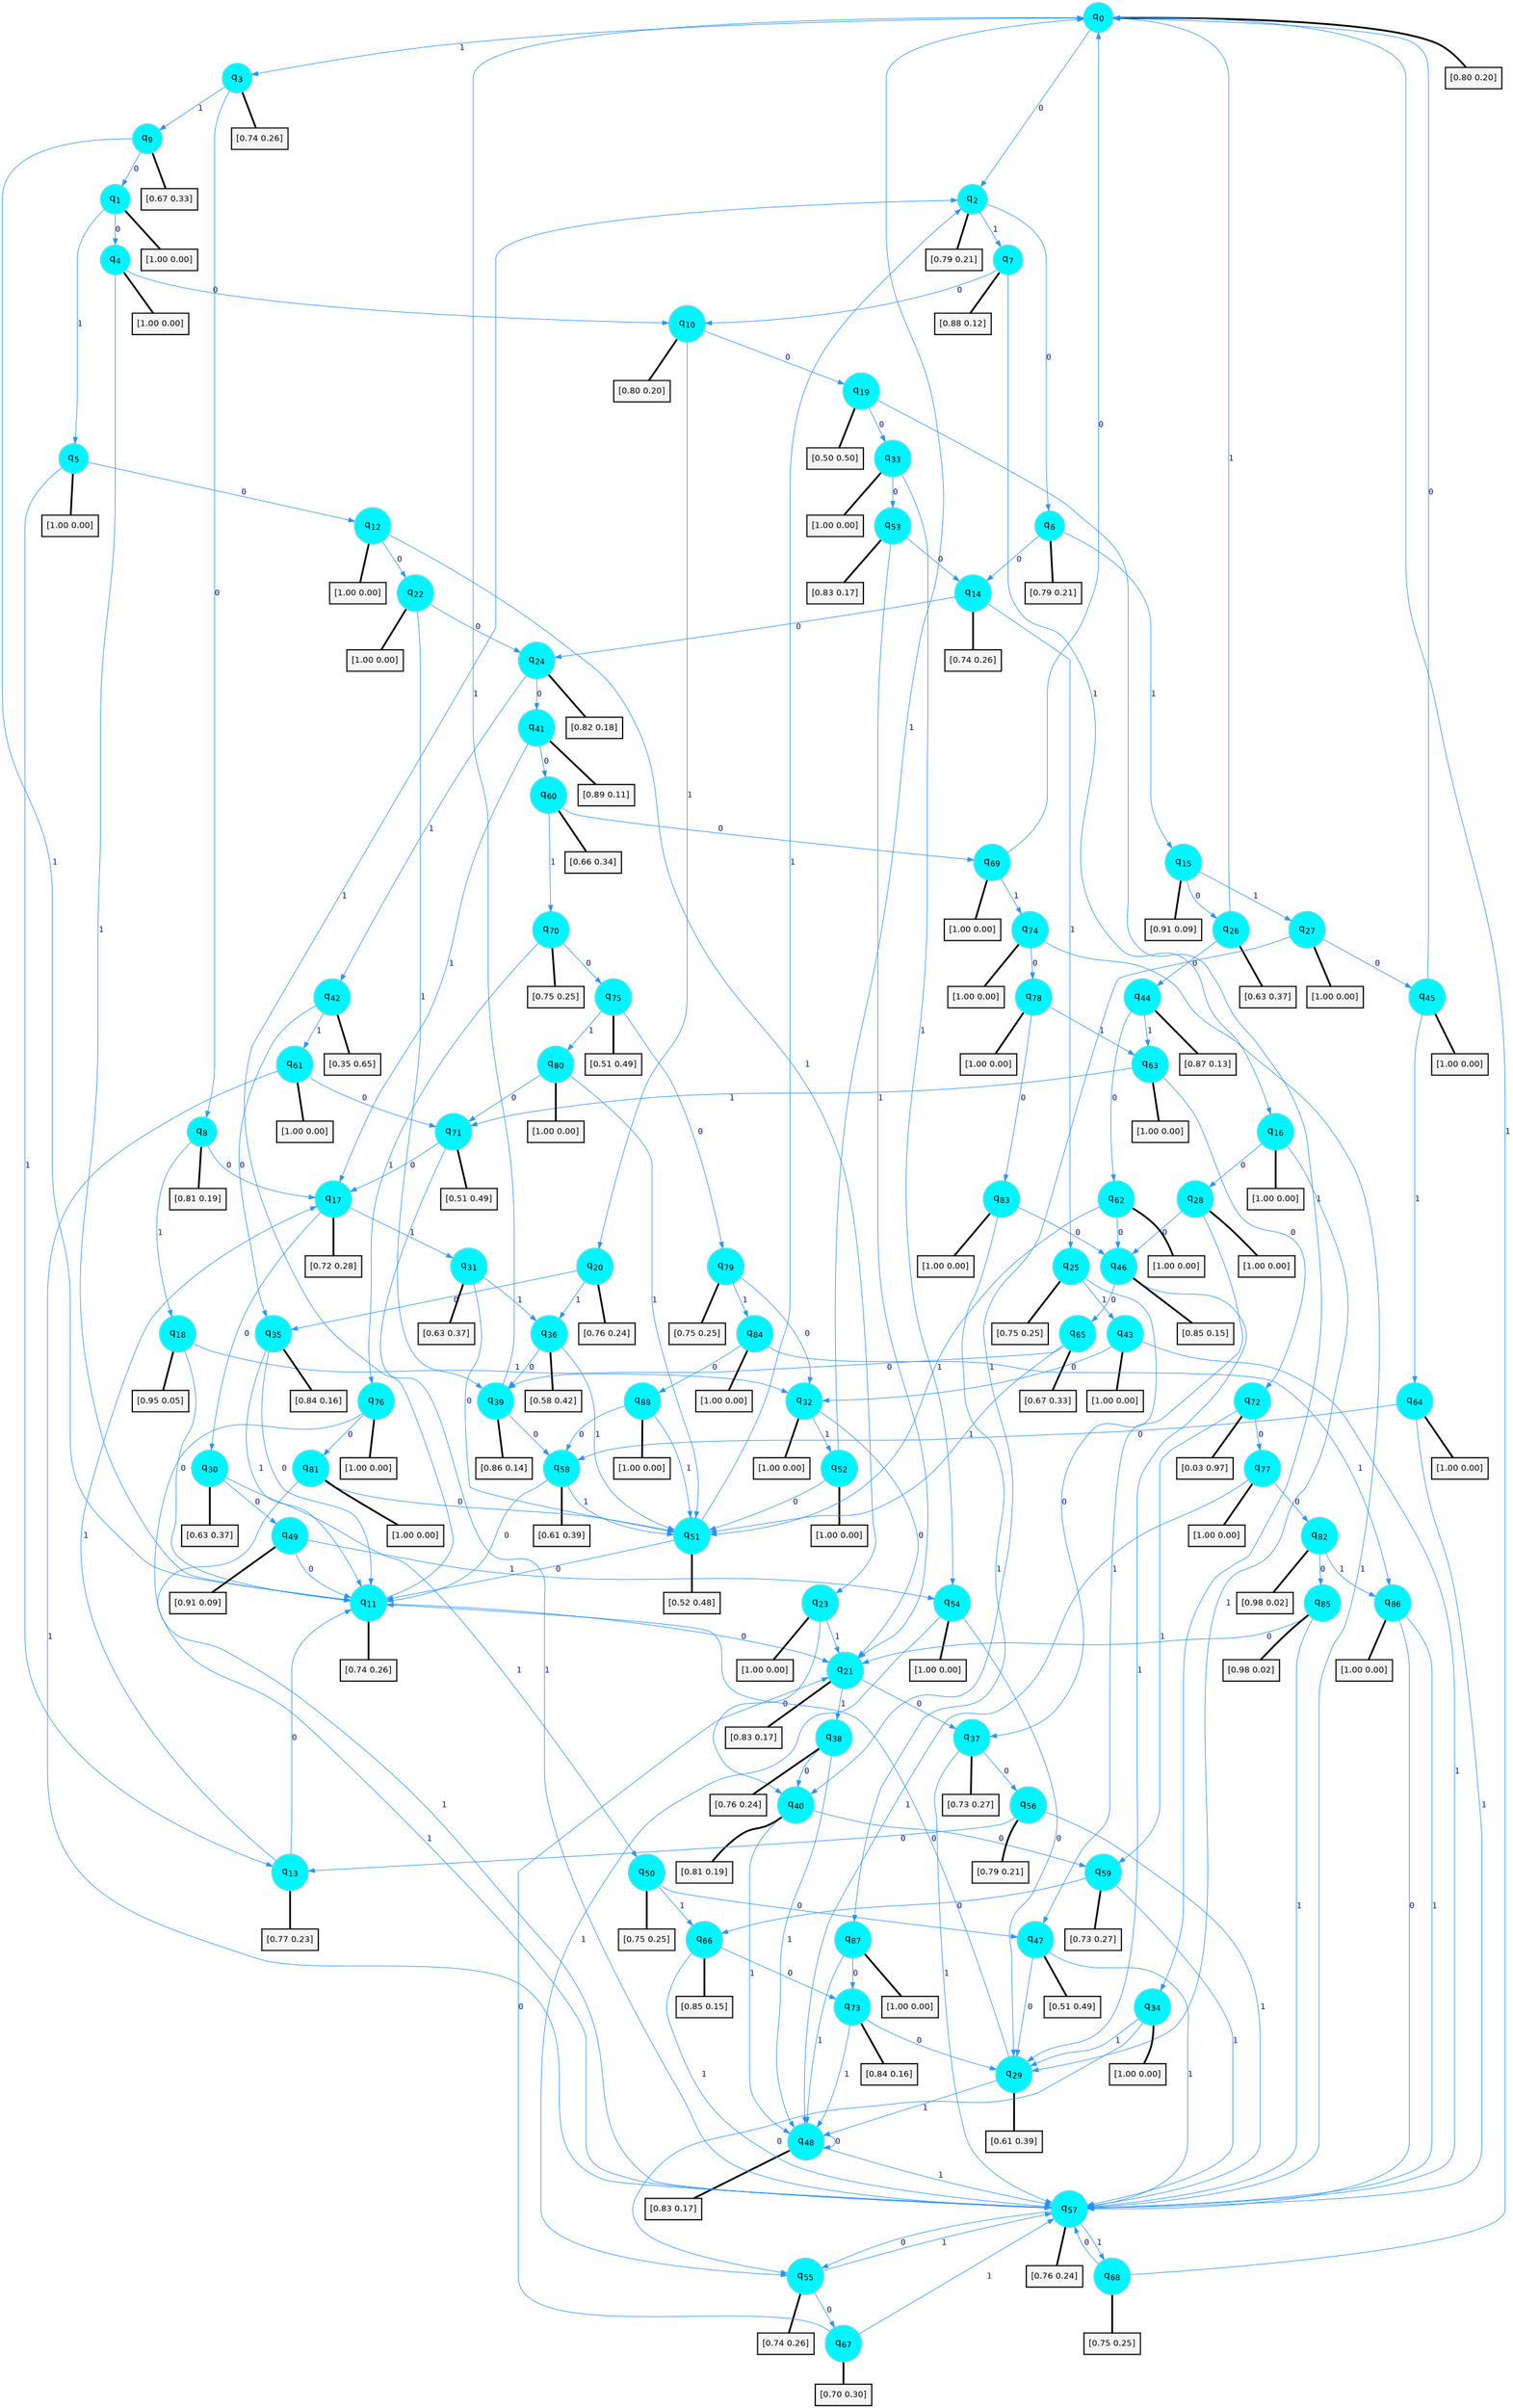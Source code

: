 digraph G {
graph [
bgcolor=transparent, dpi=300, rankdir=TD, size="40,25"];
node [
color=gray, fillcolor=turquoise1, fontcolor=black, fontname=Helvetica, fontsize=16, fontweight=bold, shape=circle, style=filled];
edge [
arrowsize=1, color=dodgerblue1, fontcolor=midnightblue, fontname=courier, fontweight=bold, penwidth=1, style=solid, weight=20];
0[label=<q<SUB>0</SUB>>];
1[label=<q<SUB>1</SUB>>];
2[label=<q<SUB>2</SUB>>];
3[label=<q<SUB>3</SUB>>];
4[label=<q<SUB>4</SUB>>];
5[label=<q<SUB>5</SUB>>];
6[label=<q<SUB>6</SUB>>];
7[label=<q<SUB>7</SUB>>];
8[label=<q<SUB>8</SUB>>];
9[label=<q<SUB>9</SUB>>];
10[label=<q<SUB>10</SUB>>];
11[label=<q<SUB>11</SUB>>];
12[label=<q<SUB>12</SUB>>];
13[label=<q<SUB>13</SUB>>];
14[label=<q<SUB>14</SUB>>];
15[label=<q<SUB>15</SUB>>];
16[label=<q<SUB>16</SUB>>];
17[label=<q<SUB>17</SUB>>];
18[label=<q<SUB>18</SUB>>];
19[label=<q<SUB>19</SUB>>];
20[label=<q<SUB>20</SUB>>];
21[label=<q<SUB>21</SUB>>];
22[label=<q<SUB>22</SUB>>];
23[label=<q<SUB>23</SUB>>];
24[label=<q<SUB>24</SUB>>];
25[label=<q<SUB>25</SUB>>];
26[label=<q<SUB>26</SUB>>];
27[label=<q<SUB>27</SUB>>];
28[label=<q<SUB>28</SUB>>];
29[label=<q<SUB>29</SUB>>];
30[label=<q<SUB>30</SUB>>];
31[label=<q<SUB>31</SUB>>];
32[label=<q<SUB>32</SUB>>];
33[label=<q<SUB>33</SUB>>];
34[label=<q<SUB>34</SUB>>];
35[label=<q<SUB>35</SUB>>];
36[label=<q<SUB>36</SUB>>];
37[label=<q<SUB>37</SUB>>];
38[label=<q<SUB>38</SUB>>];
39[label=<q<SUB>39</SUB>>];
40[label=<q<SUB>40</SUB>>];
41[label=<q<SUB>41</SUB>>];
42[label=<q<SUB>42</SUB>>];
43[label=<q<SUB>43</SUB>>];
44[label=<q<SUB>44</SUB>>];
45[label=<q<SUB>45</SUB>>];
46[label=<q<SUB>46</SUB>>];
47[label=<q<SUB>47</SUB>>];
48[label=<q<SUB>48</SUB>>];
49[label=<q<SUB>49</SUB>>];
50[label=<q<SUB>50</SUB>>];
51[label=<q<SUB>51</SUB>>];
52[label=<q<SUB>52</SUB>>];
53[label=<q<SUB>53</SUB>>];
54[label=<q<SUB>54</SUB>>];
55[label=<q<SUB>55</SUB>>];
56[label=<q<SUB>56</SUB>>];
57[label=<q<SUB>57</SUB>>];
58[label=<q<SUB>58</SUB>>];
59[label=<q<SUB>59</SUB>>];
60[label=<q<SUB>60</SUB>>];
61[label=<q<SUB>61</SUB>>];
62[label=<q<SUB>62</SUB>>];
63[label=<q<SUB>63</SUB>>];
64[label=<q<SUB>64</SUB>>];
65[label=<q<SUB>65</SUB>>];
66[label=<q<SUB>66</SUB>>];
67[label=<q<SUB>67</SUB>>];
68[label=<q<SUB>68</SUB>>];
69[label=<q<SUB>69</SUB>>];
70[label=<q<SUB>70</SUB>>];
71[label=<q<SUB>71</SUB>>];
72[label=<q<SUB>72</SUB>>];
73[label=<q<SUB>73</SUB>>];
74[label=<q<SUB>74</SUB>>];
75[label=<q<SUB>75</SUB>>];
76[label=<q<SUB>76</SUB>>];
77[label=<q<SUB>77</SUB>>];
78[label=<q<SUB>78</SUB>>];
79[label=<q<SUB>79</SUB>>];
80[label=<q<SUB>80</SUB>>];
81[label=<q<SUB>81</SUB>>];
82[label=<q<SUB>82</SUB>>];
83[label=<q<SUB>83</SUB>>];
84[label=<q<SUB>84</SUB>>];
85[label=<q<SUB>85</SUB>>];
86[label=<q<SUB>86</SUB>>];
87[label=<q<SUB>87</SUB>>];
88[label=<q<SUB>88</SUB>>];
89[label="[0.80 0.20]", shape=box,fontcolor=black, fontname=Helvetica, fontsize=14, penwidth=2, fillcolor=whitesmoke,color=black];
90[label="[1.00 0.00]", shape=box,fontcolor=black, fontname=Helvetica, fontsize=14, penwidth=2, fillcolor=whitesmoke,color=black];
91[label="[0.79 0.21]", shape=box,fontcolor=black, fontname=Helvetica, fontsize=14, penwidth=2, fillcolor=whitesmoke,color=black];
92[label="[0.74 0.26]", shape=box,fontcolor=black, fontname=Helvetica, fontsize=14, penwidth=2, fillcolor=whitesmoke,color=black];
93[label="[1.00 0.00]", shape=box,fontcolor=black, fontname=Helvetica, fontsize=14, penwidth=2, fillcolor=whitesmoke,color=black];
94[label="[1.00 0.00]", shape=box,fontcolor=black, fontname=Helvetica, fontsize=14, penwidth=2, fillcolor=whitesmoke,color=black];
95[label="[0.79 0.21]", shape=box,fontcolor=black, fontname=Helvetica, fontsize=14, penwidth=2, fillcolor=whitesmoke,color=black];
96[label="[0.88 0.12]", shape=box,fontcolor=black, fontname=Helvetica, fontsize=14, penwidth=2, fillcolor=whitesmoke,color=black];
97[label="[0.81 0.19]", shape=box,fontcolor=black, fontname=Helvetica, fontsize=14, penwidth=2, fillcolor=whitesmoke,color=black];
98[label="[0.67 0.33]", shape=box,fontcolor=black, fontname=Helvetica, fontsize=14, penwidth=2, fillcolor=whitesmoke,color=black];
99[label="[0.80 0.20]", shape=box,fontcolor=black, fontname=Helvetica, fontsize=14, penwidth=2, fillcolor=whitesmoke,color=black];
100[label="[0.74 0.26]", shape=box,fontcolor=black, fontname=Helvetica, fontsize=14, penwidth=2, fillcolor=whitesmoke,color=black];
101[label="[1.00 0.00]", shape=box,fontcolor=black, fontname=Helvetica, fontsize=14, penwidth=2, fillcolor=whitesmoke,color=black];
102[label="[0.77 0.23]", shape=box,fontcolor=black, fontname=Helvetica, fontsize=14, penwidth=2, fillcolor=whitesmoke,color=black];
103[label="[0.74 0.26]", shape=box,fontcolor=black, fontname=Helvetica, fontsize=14, penwidth=2, fillcolor=whitesmoke,color=black];
104[label="[0.91 0.09]", shape=box,fontcolor=black, fontname=Helvetica, fontsize=14, penwidth=2, fillcolor=whitesmoke,color=black];
105[label="[1.00 0.00]", shape=box,fontcolor=black, fontname=Helvetica, fontsize=14, penwidth=2, fillcolor=whitesmoke,color=black];
106[label="[0.72 0.28]", shape=box,fontcolor=black, fontname=Helvetica, fontsize=14, penwidth=2, fillcolor=whitesmoke,color=black];
107[label="[0.95 0.05]", shape=box,fontcolor=black, fontname=Helvetica, fontsize=14, penwidth=2, fillcolor=whitesmoke,color=black];
108[label="[0.50 0.50]", shape=box,fontcolor=black, fontname=Helvetica, fontsize=14, penwidth=2, fillcolor=whitesmoke,color=black];
109[label="[0.76 0.24]", shape=box,fontcolor=black, fontname=Helvetica, fontsize=14, penwidth=2, fillcolor=whitesmoke,color=black];
110[label="[0.83 0.17]", shape=box,fontcolor=black, fontname=Helvetica, fontsize=14, penwidth=2, fillcolor=whitesmoke,color=black];
111[label="[1.00 0.00]", shape=box,fontcolor=black, fontname=Helvetica, fontsize=14, penwidth=2, fillcolor=whitesmoke,color=black];
112[label="[1.00 0.00]", shape=box,fontcolor=black, fontname=Helvetica, fontsize=14, penwidth=2, fillcolor=whitesmoke,color=black];
113[label="[0.82 0.18]", shape=box,fontcolor=black, fontname=Helvetica, fontsize=14, penwidth=2, fillcolor=whitesmoke,color=black];
114[label="[0.75 0.25]", shape=box,fontcolor=black, fontname=Helvetica, fontsize=14, penwidth=2, fillcolor=whitesmoke,color=black];
115[label="[0.63 0.37]", shape=box,fontcolor=black, fontname=Helvetica, fontsize=14, penwidth=2, fillcolor=whitesmoke,color=black];
116[label="[1.00 0.00]", shape=box,fontcolor=black, fontname=Helvetica, fontsize=14, penwidth=2, fillcolor=whitesmoke,color=black];
117[label="[1.00 0.00]", shape=box,fontcolor=black, fontname=Helvetica, fontsize=14, penwidth=2, fillcolor=whitesmoke,color=black];
118[label="[0.61 0.39]", shape=box,fontcolor=black, fontname=Helvetica, fontsize=14, penwidth=2, fillcolor=whitesmoke,color=black];
119[label="[0.63 0.37]", shape=box,fontcolor=black, fontname=Helvetica, fontsize=14, penwidth=2, fillcolor=whitesmoke,color=black];
120[label="[0.63 0.37]", shape=box,fontcolor=black, fontname=Helvetica, fontsize=14, penwidth=2, fillcolor=whitesmoke,color=black];
121[label="[1.00 0.00]", shape=box,fontcolor=black, fontname=Helvetica, fontsize=14, penwidth=2, fillcolor=whitesmoke,color=black];
122[label="[1.00 0.00]", shape=box,fontcolor=black, fontname=Helvetica, fontsize=14, penwidth=2, fillcolor=whitesmoke,color=black];
123[label="[1.00 0.00]", shape=box,fontcolor=black, fontname=Helvetica, fontsize=14, penwidth=2, fillcolor=whitesmoke,color=black];
124[label="[0.84 0.16]", shape=box,fontcolor=black, fontname=Helvetica, fontsize=14, penwidth=2, fillcolor=whitesmoke,color=black];
125[label="[0.58 0.42]", shape=box,fontcolor=black, fontname=Helvetica, fontsize=14, penwidth=2, fillcolor=whitesmoke,color=black];
126[label="[0.73 0.27]", shape=box,fontcolor=black, fontname=Helvetica, fontsize=14, penwidth=2, fillcolor=whitesmoke,color=black];
127[label="[0.76 0.24]", shape=box,fontcolor=black, fontname=Helvetica, fontsize=14, penwidth=2, fillcolor=whitesmoke,color=black];
128[label="[0.86 0.14]", shape=box,fontcolor=black, fontname=Helvetica, fontsize=14, penwidth=2, fillcolor=whitesmoke,color=black];
129[label="[0.81 0.19]", shape=box,fontcolor=black, fontname=Helvetica, fontsize=14, penwidth=2, fillcolor=whitesmoke,color=black];
130[label="[0.89 0.11]", shape=box,fontcolor=black, fontname=Helvetica, fontsize=14, penwidth=2, fillcolor=whitesmoke,color=black];
131[label="[0.35 0.65]", shape=box,fontcolor=black, fontname=Helvetica, fontsize=14, penwidth=2, fillcolor=whitesmoke,color=black];
132[label="[1.00 0.00]", shape=box,fontcolor=black, fontname=Helvetica, fontsize=14, penwidth=2, fillcolor=whitesmoke,color=black];
133[label="[0.87 0.13]", shape=box,fontcolor=black, fontname=Helvetica, fontsize=14, penwidth=2, fillcolor=whitesmoke,color=black];
134[label="[1.00 0.00]", shape=box,fontcolor=black, fontname=Helvetica, fontsize=14, penwidth=2, fillcolor=whitesmoke,color=black];
135[label="[0.85 0.15]", shape=box,fontcolor=black, fontname=Helvetica, fontsize=14, penwidth=2, fillcolor=whitesmoke,color=black];
136[label="[0.51 0.49]", shape=box,fontcolor=black, fontname=Helvetica, fontsize=14, penwidth=2, fillcolor=whitesmoke,color=black];
137[label="[0.83 0.17]", shape=box,fontcolor=black, fontname=Helvetica, fontsize=14, penwidth=2, fillcolor=whitesmoke,color=black];
138[label="[0.91 0.09]", shape=box,fontcolor=black, fontname=Helvetica, fontsize=14, penwidth=2, fillcolor=whitesmoke,color=black];
139[label="[0.75 0.25]", shape=box,fontcolor=black, fontname=Helvetica, fontsize=14, penwidth=2, fillcolor=whitesmoke,color=black];
140[label="[0.52 0.48]", shape=box,fontcolor=black, fontname=Helvetica, fontsize=14, penwidth=2, fillcolor=whitesmoke,color=black];
141[label="[1.00 0.00]", shape=box,fontcolor=black, fontname=Helvetica, fontsize=14, penwidth=2, fillcolor=whitesmoke,color=black];
142[label="[0.83 0.17]", shape=box,fontcolor=black, fontname=Helvetica, fontsize=14, penwidth=2, fillcolor=whitesmoke,color=black];
143[label="[1.00 0.00]", shape=box,fontcolor=black, fontname=Helvetica, fontsize=14, penwidth=2, fillcolor=whitesmoke,color=black];
144[label="[0.74 0.26]", shape=box,fontcolor=black, fontname=Helvetica, fontsize=14, penwidth=2, fillcolor=whitesmoke,color=black];
145[label="[0.79 0.21]", shape=box,fontcolor=black, fontname=Helvetica, fontsize=14, penwidth=2, fillcolor=whitesmoke,color=black];
146[label="[0.76 0.24]", shape=box,fontcolor=black, fontname=Helvetica, fontsize=14, penwidth=2, fillcolor=whitesmoke,color=black];
147[label="[0.61 0.39]", shape=box,fontcolor=black, fontname=Helvetica, fontsize=14, penwidth=2, fillcolor=whitesmoke,color=black];
148[label="[0.73 0.27]", shape=box,fontcolor=black, fontname=Helvetica, fontsize=14, penwidth=2, fillcolor=whitesmoke,color=black];
149[label="[0.66 0.34]", shape=box,fontcolor=black, fontname=Helvetica, fontsize=14, penwidth=2, fillcolor=whitesmoke,color=black];
150[label="[1.00 0.00]", shape=box,fontcolor=black, fontname=Helvetica, fontsize=14, penwidth=2, fillcolor=whitesmoke,color=black];
151[label="[1.00 0.00]", shape=box,fontcolor=black, fontname=Helvetica, fontsize=14, penwidth=2, fillcolor=whitesmoke,color=black];
152[label="[1.00 0.00]", shape=box,fontcolor=black, fontname=Helvetica, fontsize=14, penwidth=2, fillcolor=whitesmoke,color=black];
153[label="[1.00 0.00]", shape=box,fontcolor=black, fontname=Helvetica, fontsize=14, penwidth=2, fillcolor=whitesmoke,color=black];
154[label="[0.67 0.33]", shape=box,fontcolor=black, fontname=Helvetica, fontsize=14, penwidth=2, fillcolor=whitesmoke,color=black];
155[label="[0.85 0.15]", shape=box,fontcolor=black, fontname=Helvetica, fontsize=14, penwidth=2, fillcolor=whitesmoke,color=black];
156[label="[0.70 0.30]", shape=box,fontcolor=black, fontname=Helvetica, fontsize=14, penwidth=2, fillcolor=whitesmoke,color=black];
157[label="[0.75 0.25]", shape=box,fontcolor=black, fontname=Helvetica, fontsize=14, penwidth=2, fillcolor=whitesmoke,color=black];
158[label="[1.00 0.00]", shape=box,fontcolor=black, fontname=Helvetica, fontsize=14, penwidth=2, fillcolor=whitesmoke,color=black];
159[label="[0.75 0.25]", shape=box,fontcolor=black, fontname=Helvetica, fontsize=14, penwidth=2, fillcolor=whitesmoke,color=black];
160[label="[0.51 0.49]", shape=box,fontcolor=black, fontname=Helvetica, fontsize=14, penwidth=2, fillcolor=whitesmoke,color=black];
161[label="[0.03 0.97]", shape=box,fontcolor=black, fontname=Helvetica, fontsize=14, penwidth=2, fillcolor=whitesmoke,color=black];
162[label="[0.84 0.16]", shape=box,fontcolor=black, fontname=Helvetica, fontsize=14, penwidth=2, fillcolor=whitesmoke,color=black];
163[label="[1.00 0.00]", shape=box,fontcolor=black, fontname=Helvetica, fontsize=14, penwidth=2, fillcolor=whitesmoke,color=black];
164[label="[0.51 0.49]", shape=box,fontcolor=black, fontname=Helvetica, fontsize=14, penwidth=2, fillcolor=whitesmoke,color=black];
165[label="[1.00 0.00]", shape=box,fontcolor=black, fontname=Helvetica, fontsize=14, penwidth=2, fillcolor=whitesmoke,color=black];
166[label="[1.00 0.00]", shape=box,fontcolor=black, fontname=Helvetica, fontsize=14, penwidth=2, fillcolor=whitesmoke,color=black];
167[label="[1.00 0.00]", shape=box,fontcolor=black, fontname=Helvetica, fontsize=14, penwidth=2, fillcolor=whitesmoke,color=black];
168[label="[0.75 0.25]", shape=box,fontcolor=black, fontname=Helvetica, fontsize=14, penwidth=2, fillcolor=whitesmoke,color=black];
169[label="[1.00 0.00]", shape=box,fontcolor=black, fontname=Helvetica, fontsize=14, penwidth=2, fillcolor=whitesmoke,color=black];
170[label="[1.00 0.00]", shape=box,fontcolor=black, fontname=Helvetica, fontsize=14, penwidth=2, fillcolor=whitesmoke,color=black];
171[label="[0.98 0.02]", shape=box,fontcolor=black, fontname=Helvetica, fontsize=14, penwidth=2, fillcolor=whitesmoke,color=black];
172[label="[1.00 0.00]", shape=box,fontcolor=black, fontname=Helvetica, fontsize=14, penwidth=2, fillcolor=whitesmoke,color=black];
173[label="[1.00 0.00]", shape=box,fontcolor=black, fontname=Helvetica, fontsize=14, penwidth=2, fillcolor=whitesmoke,color=black];
174[label="[0.98 0.02]", shape=box,fontcolor=black, fontname=Helvetica, fontsize=14, penwidth=2, fillcolor=whitesmoke,color=black];
175[label="[1.00 0.00]", shape=box,fontcolor=black, fontname=Helvetica, fontsize=14, penwidth=2, fillcolor=whitesmoke,color=black];
176[label="[1.00 0.00]", shape=box,fontcolor=black, fontname=Helvetica, fontsize=14, penwidth=2, fillcolor=whitesmoke,color=black];
177[label="[1.00 0.00]", shape=box,fontcolor=black, fontname=Helvetica, fontsize=14, penwidth=2, fillcolor=whitesmoke,color=black];
0->2 [label=0];
0->3 [label=1];
0->89 [arrowhead=none, penwidth=3,color=black];
1->4 [label=0];
1->5 [label=1];
1->90 [arrowhead=none, penwidth=3,color=black];
2->6 [label=0];
2->7 [label=1];
2->91 [arrowhead=none, penwidth=3,color=black];
3->8 [label=0];
3->9 [label=1];
3->92 [arrowhead=none, penwidth=3,color=black];
4->10 [label=0];
4->11 [label=1];
4->93 [arrowhead=none, penwidth=3,color=black];
5->12 [label=0];
5->13 [label=1];
5->94 [arrowhead=none, penwidth=3,color=black];
6->14 [label=0];
6->15 [label=1];
6->95 [arrowhead=none, penwidth=3,color=black];
7->10 [label=0];
7->16 [label=1];
7->96 [arrowhead=none, penwidth=3,color=black];
8->17 [label=0];
8->18 [label=1];
8->97 [arrowhead=none, penwidth=3,color=black];
9->1 [label=0];
9->11 [label=1];
9->98 [arrowhead=none, penwidth=3,color=black];
10->19 [label=0];
10->20 [label=1];
10->99 [arrowhead=none, penwidth=3,color=black];
11->21 [label=0];
11->2 [label=1];
11->100 [arrowhead=none, penwidth=3,color=black];
12->22 [label=0];
12->23 [label=1];
12->101 [arrowhead=none, penwidth=3,color=black];
13->11 [label=0];
13->17 [label=1];
13->102 [arrowhead=none, penwidth=3,color=black];
14->24 [label=0];
14->25 [label=1];
14->103 [arrowhead=none, penwidth=3,color=black];
15->26 [label=0];
15->27 [label=1];
15->104 [arrowhead=none, penwidth=3,color=black];
16->28 [label=0];
16->29 [label=1];
16->105 [arrowhead=none, penwidth=3,color=black];
17->30 [label=0];
17->31 [label=1];
17->106 [arrowhead=none, penwidth=3,color=black];
18->11 [label=0];
18->32 [label=1];
18->107 [arrowhead=none, penwidth=3,color=black];
19->33 [label=0];
19->34 [label=1];
19->108 [arrowhead=none, penwidth=3,color=black];
20->35 [label=0];
20->36 [label=1];
20->109 [arrowhead=none, penwidth=3,color=black];
21->37 [label=0];
21->38 [label=1];
21->110 [arrowhead=none, penwidth=3,color=black];
22->24 [label=0];
22->39 [label=1];
22->111 [arrowhead=none, penwidth=3,color=black];
23->40 [label=0];
23->21 [label=1];
23->112 [arrowhead=none, penwidth=3,color=black];
24->41 [label=0];
24->42 [label=1];
24->113 [arrowhead=none, penwidth=3,color=black];
25->37 [label=0];
25->43 [label=1];
25->114 [arrowhead=none, penwidth=3,color=black];
26->44 [label=0];
26->0 [label=1];
26->115 [arrowhead=none, penwidth=3,color=black];
27->45 [label=0];
27->40 [label=1];
27->116 [arrowhead=none, penwidth=3,color=black];
28->46 [label=0];
28->47 [label=1];
28->117 [arrowhead=none, penwidth=3,color=black];
29->11 [label=0];
29->48 [label=1];
29->118 [arrowhead=none, penwidth=3,color=black];
30->49 [label=0];
30->50 [label=1];
30->119 [arrowhead=none, penwidth=3,color=black];
31->51 [label=0];
31->36 [label=1];
31->120 [arrowhead=none, penwidth=3,color=black];
32->21 [label=0];
32->52 [label=1];
32->121 [arrowhead=none, penwidth=3,color=black];
33->53 [label=0];
33->54 [label=1];
33->122 [arrowhead=none, penwidth=3,color=black];
34->55 [label=0];
34->29 [label=1];
34->123 [arrowhead=none, penwidth=3,color=black];
35->11 [label=0];
35->11 [label=1];
35->124 [arrowhead=none, penwidth=3,color=black];
36->39 [label=0];
36->51 [label=1];
36->125 [arrowhead=none, penwidth=3,color=black];
37->56 [label=0];
37->57 [label=1];
37->126 [arrowhead=none, penwidth=3,color=black];
38->40 [label=0];
38->48 [label=1];
38->127 [arrowhead=none, penwidth=3,color=black];
39->58 [label=0];
39->0 [label=1];
39->128 [arrowhead=none, penwidth=3,color=black];
40->59 [label=0];
40->48 [label=1];
40->129 [arrowhead=none, penwidth=3,color=black];
41->60 [label=0];
41->17 [label=1];
41->130 [arrowhead=none, penwidth=3,color=black];
42->35 [label=0];
42->61 [label=1];
42->131 [arrowhead=none, penwidth=3,color=black];
43->32 [label=0];
43->57 [label=1];
43->132 [arrowhead=none, penwidth=3,color=black];
44->62 [label=0];
44->63 [label=1];
44->133 [arrowhead=none, penwidth=3,color=black];
45->0 [label=0];
45->64 [label=1];
45->134 [arrowhead=none, penwidth=3,color=black];
46->65 [label=0];
46->29 [label=1];
46->135 [arrowhead=none, penwidth=3,color=black];
47->29 [label=0];
47->57 [label=1];
47->136 [arrowhead=none, penwidth=3,color=black];
48->48 [label=0];
48->57 [label=1];
48->137 [arrowhead=none, penwidth=3,color=black];
49->11 [label=0];
49->54 [label=1];
49->138 [arrowhead=none, penwidth=3,color=black];
50->47 [label=0];
50->66 [label=1];
50->139 [arrowhead=none, penwidth=3,color=black];
51->11 [label=0];
51->2 [label=1];
51->140 [arrowhead=none, penwidth=3,color=black];
52->51 [label=0];
52->0 [label=1];
52->141 [arrowhead=none, penwidth=3,color=black];
53->14 [label=0];
53->21 [label=1];
53->142 [arrowhead=none, penwidth=3,color=black];
54->29 [label=0];
54->55 [label=1];
54->143 [arrowhead=none, penwidth=3,color=black];
55->67 [label=0];
55->57 [label=1];
55->144 [arrowhead=none, penwidth=3,color=black];
56->13 [label=0];
56->57 [label=1];
56->145 [arrowhead=none, penwidth=3,color=black];
57->55 [label=0];
57->68 [label=1];
57->146 [arrowhead=none, penwidth=3,color=black];
58->11 [label=0];
58->51 [label=1];
58->147 [arrowhead=none, penwidth=3,color=black];
59->66 [label=0];
59->57 [label=1];
59->148 [arrowhead=none, penwidth=3,color=black];
60->69 [label=0];
60->70 [label=1];
60->149 [arrowhead=none, penwidth=3,color=black];
61->71 [label=0];
61->57 [label=1];
61->150 [arrowhead=none, penwidth=3,color=black];
62->46 [label=0];
62->51 [label=1];
62->151 [arrowhead=none, penwidth=3,color=black];
63->72 [label=0];
63->71 [label=1];
63->152 [arrowhead=none, penwidth=3,color=black];
64->58 [label=0];
64->57 [label=1];
64->153 [arrowhead=none, penwidth=3,color=black];
65->39 [label=0];
65->51 [label=1];
65->154 [arrowhead=none, penwidth=3,color=black];
66->73 [label=0];
66->57 [label=1];
66->155 [arrowhead=none, penwidth=3,color=black];
67->21 [label=0];
67->57 [label=1];
67->156 [arrowhead=none, penwidth=3,color=black];
68->57 [label=0];
68->0 [label=1];
68->157 [arrowhead=none, penwidth=3,color=black];
69->0 [label=0];
69->74 [label=1];
69->158 [arrowhead=none, penwidth=3,color=black];
70->75 [label=0];
70->76 [label=1];
70->159 [arrowhead=none, penwidth=3,color=black];
71->17 [label=0];
71->57 [label=1];
71->160 [arrowhead=none, penwidth=3,color=black];
72->77 [label=0];
72->59 [label=1];
72->161 [arrowhead=none, penwidth=3,color=black];
73->29 [label=0];
73->48 [label=1];
73->162 [arrowhead=none, penwidth=3,color=black];
74->78 [label=0];
74->57 [label=1];
74->163 [arrowhead=none, penwidth=3,color=black];
75->79 [label=0];
75->80 [label=1];
75->164 [arrowhead=none, penwidth=3,color=black];
76->81 [label=0];
76->57 [label=1];
76->165 [arrowhead=none, penwidth=3,color=black];
77->82 [label=0];
77->48 [label=1];
77->166 [arrowhead=none, penwidth=3,color=black];
78->83 [label=0];
78->63 [label=1];
78->167 [arrowhead=none, penwidth=3,color=black];
79->32 [label=0];
79->84 [label=1];
79->168 [arrowhead=none, penwidth=3,color=black];
80->71 [label=0];
80->51 [label=1];
80->169 [arrowhead=none, penwidth=3,color=black];
81->51 [label=0];
81->57 [label=1];
81->170 [arrowhead=none, penwidth=3,color=black];
82->85 [label=0];
82->86 [label=1];
82->171 [arrowhead=none, penwidth=3,color=black];
83->46 [label=0];
83->87 [label=1];
83->172 [arrowhead=none, penwidth=3,color=black];
84->88 [label=0];
84->86 [label=1];
84->173 [arrowhead=none, penwidth=3,color=black];
85->21 [label=0];
85->57 [label=1];
85->174 [arrowhead=none, penwidth=3,color=black];
86->57 [label=0];
86->57 [label=1];
86->175 [arrowhead=none, penwidth=3,color=black];
87->73 [label=0];
87->48 [label=1];
87->176 [arrowhead=none, penwidth=3,color=black];
88->58 [label=0];
88->51 [label=1];
88->177 [arrowhead=none, penwidth=3,color=black];
}
